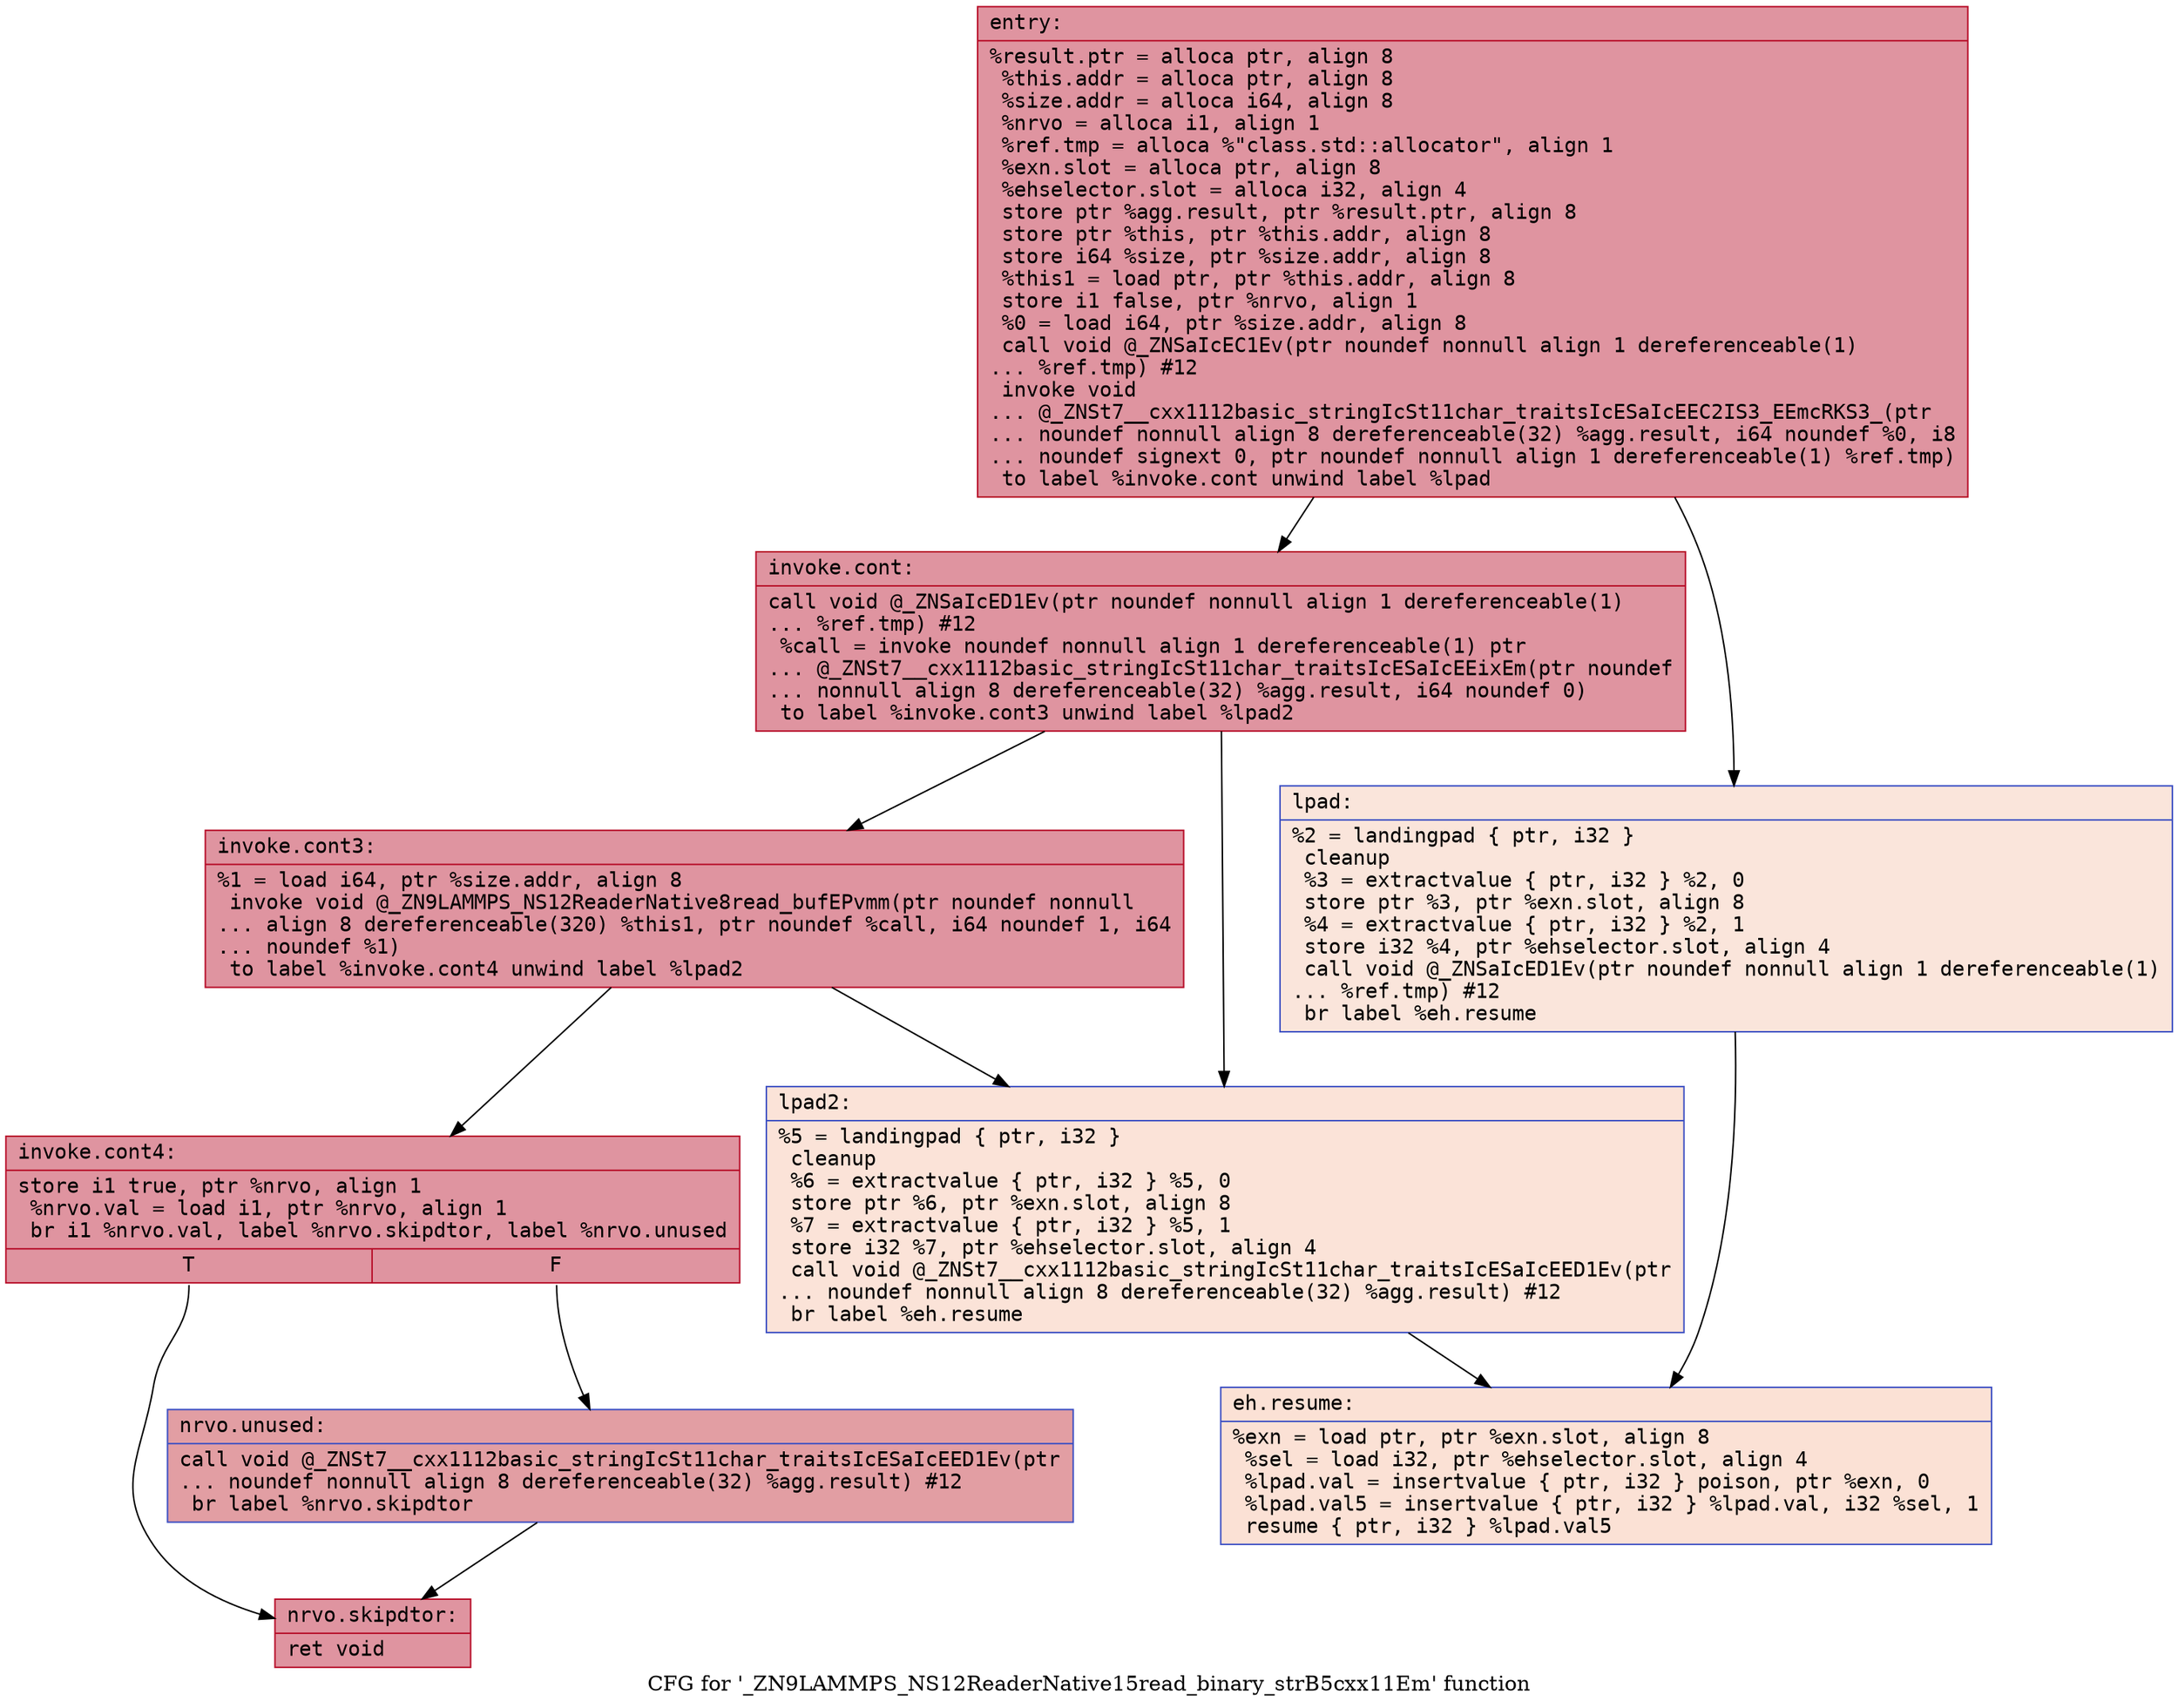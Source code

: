 digraph "CFG for '_ZN9LAMMPS_NS12ReaderNative15read_binary_strB5cxx11Em' function" {
	label="CFG for '_ZN9LAMMPS_NS12ReaderNative15read_binary_strB5cxx11Em' function";

	Node0x55e98da316e0 [shape=record,color="#b70d28ff", style=filled, fillcolor="#b70d2870" fontname="Courier",label="{entry:\l|  %result.ptr = alloca ptr, align 8\l  %this.addr = alloca ptr, align 8\l  %size.addr = alloca i64, align 8\l  %nrvo = alloca i1, align 1\l  %ref.tmp = alloca %\"class.std::allocator\", align 1\l  %exn.slot = alloca ptr, align 8\l  %ehselector.slot = alloca i32, align 4\l  store ptr %agg.result, ptr %result.ptr, align 8\l  store ptr %this, ptr %this.addr, align 8\l  store i64 %size, ptr %size.addr, align 8\l  %this1 = load ptr, ptr %this.addr, align 8\l  store i1 false, ptr %nrvo, align 1\l  %0 = load i64, ptr %size.addr, align 8\l  call void @_ZNSaIcEC1Ev(ptr noundef nonnull align 1 dereferenceable(1)\l... %ref.tmp) #12\l  invoke void\l... @_ZNSt7__cxx1112basic_stringIcSt11char_traitsIcESaIcEEC2IS3_EEmcRKS3_(ptr\l... noundef nonnull align 8 dereferenceable(32) %agg.result, i64 noundef %0, i8\l... noundef signext 0, ptr noundef nonnull align 1 dereferenceable(1) %ref.tmp)\l          to label %invoke.cont unwind label %lpad\l}"];
	Node0x55e98da316e0 -> Node0x55e98da32000[tooltip="entry -> invoke.cont\nProbability 100.00%" ];
	Node0x55e98da316e0 -> Node0x55e98da32220[tooltip="entry -> lpad\nProbability 0.00%" ];
	Node0x55e98da32000 [shape=record,color="#b70d28ff", style=filled, fillcolor="#b70d2870" fontname="Courier",label="{invoke.cont:\l|  call void @_ZNSaIcED1Ev(ptr noundef nonnull align 1 dereferenceable(1)\l... %ref.tmp) #12\l  %call = invoke noundef nonnull align 1 dereferenceable(1) ptr\l... @_ZNSt7__cxx1112basic_stringIcSt11char_traitsIcESaIcEEixEm(ptr noundef\l... nonnull align 8 dereferenceable(32) %agg.result, i64 noundef 0)\l          to label %invoke.cont3 unwind label %lpad2\l}"];
	Node0x55e98da32000 -> Node0x55e98da32630[tooltip="invoke.cont -> invoke.cont3\nProbability 100.00%" ];
	Node0x55e98da32000 -> Node0x55e98da32680[tooltip="invoke.cont -> lpad2\nProbability 0.00%" ];
	Node0x55e98da32630 [shape=record,color="#b70d28ff", style=filled, fillcolor="#b70d2870" fontname="Courier",label="{invoke.cont3:\l|  %1 = load i64, ptr %size.addr, align 8\l  invoke void @_ZN9LAMMPS_NS12ReaderNative8read_bufEPvmm(ptr noundef nonnull\l... align 8 dereferenceable(320) %this1, ptr noundef %call, i64 noundef 1, i64\l... noundef %1)\l          to label %invoke.cont4 unwind label %lpad2\l}"];
	Node0x55e98da32630 -> Node0x55e98da325e0[tooltip="invoke.cont3 -> invoke.cont4\nProbability 100.00%" ];
	Node0x55e98da32630 -> Node0x55e98da32680[tooltip="invoke.cont3 -> lpad2\nProbability 0.00%" ];
	Node0x55e98da325e0 [shape=record,color="#b70d28ff", style=filled, fillcolor="#b70d2870" fontname="Courier",label="{invoke.cont4:\l|  store i1 true, ptr %nrvo, align 1\l  %nrvo.val = load i1, ptr %nrvo, align 1\l  br i1 %nrvo.val, label %nrvo.skipdtor, label %nrvo.unused\l|{<s0>T|<s1>F}}"];
	Node0x55e98da325e0:s0 -> Node0x55e98da32ce0[tooltip="invoke.cont4 -> nrvo.skipdtor\nProbability 50.00%" ];
	Node0x55e98da325e0:s1 -> Node0x55e98da32d60[tooltip="invoke.cont4 -> nrvo.unused\nProbability 50.00%" ];
	Node0x55e98da32220 [shape=record,color="#3d50c3ff", style=filled, fillcolor="#f4c5ad70" fontname="Courier",label="{lpad:\l|  %2 = landingpad \{ ptr, i32 \}\l          cleanup\l  %3 = extractvalue \{ ptr, i32 \} %2, 0\l  store ptr %3, ptr %exn.slot, align 8\l  %4 = extractvalue \{ ptr, i32 \} %2, 1\l  store i32 %4, ptr %ehselector.slot, align 4\l  call void @_ZNSaIcED1Ev(ptr noundef nonnull align 1 dereferenceable(1)\l... %ref.tmp) #12\l  br label %eh.resume\l}"];
	Node0x55e98da32220 -> Node0x55e98da33230[tooltip="lpad -> eh.resume\nProbability 100.00%" ];
	Node0x55e98da32680 [shape=record,color="#3d50c3ff", style=filled, fillcolor="#f6bfa670" fontname="Courier",label="{lpad2:\l|  %5 = landingpad \{ ptr, i32 \}\l          cleanup\l  %6 = extractvalue \{ ptr, i32 \} %5, 0\l  store ptr %6, ptr %exn.slot, align 8\l  %7 = extractvalue \{ ptr, i32 \} %5, 1\l  store i32 %7, ptr %ehselector.slot, align 4\l  call void @_ZNSt7__cxx1112basic_stringIcSt11char_traitsIcESaIcEED1Ev(ptr\l... noundef nonnull align 8 dereferenceable(32) %agg.result) #12\l  br label %eh.resume\l}"];
	Node0x55e98da32680 -> Node0x55e98da33230[tooltip="lpad2 -> eh.resume\nProbability 100.00%" ];
	Node0x55e98da32d60 [shape=record,color="#3d50c3ff", style=filled, fillcolor="#be242e70" fontname="Courier",label="{nrvo.unused:\l|  call void @_ZNSt7__cxx1112basic_stringIcSt11char_traitsIcESaIcEED1Ev(ptr\l... noundef nonnull align 8 dereferenceable(32) %agg.result) #12\l  br label %nrvo.skipdtor\l}"];
	Node0x55e98da32d60 -> Node0x55e98da32ce0[tooltip="nrvo.unused -> nrvo.skipdtor\nProbability 100.00%" ];
	Node0x55e98da32ce0 [shape=record,color="#b70d28ff", style=filled, fillcolor="#b70d2870" fontname="Courier",label="{nrvo.skipdtor:\l|  ret void\l}"];
	Node0x55e98da33230 [shape=record,color="#3d50c3ff", style=filled, fillcolor="#f7bca170" fontname="Courier",label="{eh.resume:\l|  %exn = load ptr, ptr %exn.slot, align 8\l  %sel = load i32, ptr %ehselector.slot, align 4\l  %lpad.val = insertvalue \{ ptr, i32 \} poison, ptr %exn, 0\l  %lpad.val5 = insertvalue \{ ptr, i32 \} %lpad.val, i32 %sel, 1\l  resume \{ ptr, i32 \} %lpad.val5\l}"];
}

